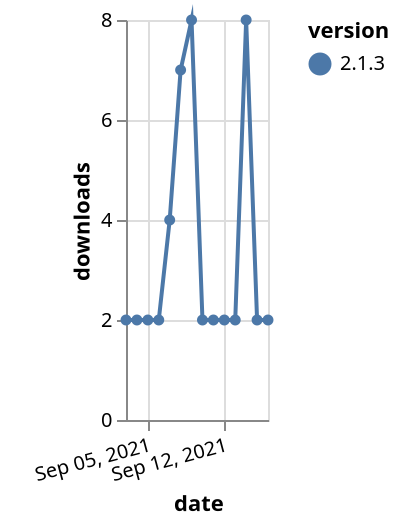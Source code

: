 {"$schema": "https://vega.github.io/schema/vega-lite/v5.json", "description": "A simple bar chart with embedded data.", "data": {"values": [{"date": "2021-09-03", "total": 2331, "delta": 2, "version": "2.1.3"}, {"date": "2021-09-04", "total": 2333, "delta": 2, "version": "2.1.3"}, {"date": "2021-09-05", "total": 2335, "delta": 2, "version": "2.1.3"}, {"date": "2021-09-06", "total": 2337, "delta": 2, "version": "2.1.3"}, {"date": "2021-09-07", "total": 2341, "delta": 4, "version": "2.1.3"}, {"date": "2021-09-08", "total": 2348, "delta": 7, "version": "2.1.3"}, {"date": "2021-09-09", "total": 2356, "delta": 8, "version": "2.1.3"}, {"date": "2021-09-10", "total": 2358, "delta": 2, "version": "2.1.3"}, {"date": "2021-09-11", "total": 2360, "delta": 2, "version": "2.1.3"}, {"date": "2021-09-12", "total": 2362, "delta": 2, "version": "2.1.3"}, {"date": "2021-09-13", "total": 2364, "delta": 2, "version": "2.1.3"}, {"date": "2021-09-14", "total": 2372, "delta": 8, "version": "2.1.3"}, {"date": "2021-09-15", "total": 2374, "delta": 2, "version": "2.1.3"}, {"date": "2021-09-16", "total": 2376, "delta": 2, "version": "2.1.3"}]}, "width": "container", "mark": {"type": "line", "point": {"filled": true}}, "encoding": {"x": {"field": "date", "type": "temporal", "timeUnit": "yearmonthdate", "title": "date", "axis": {"labelAngle": -15}}, "y": {"field": "delta", "type": "quantitative", "title": "downloads"}, "color": {"field": "version", "type": "nominal"}, "tooltip": {"field": "delta"}}}